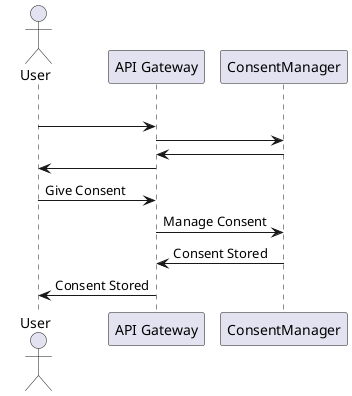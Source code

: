 @startuml
actor User as user

participant "API Gateway" as api
participant "ConsentManager" as cm

alt
user -> api: 
api -> cm: 
cm -> api: 
api -> user: 

user -> api: Give Consent
api -> cm: Manage Consent
cm -> api: Consent Stored
api -> user: Consent Stored

@enduml